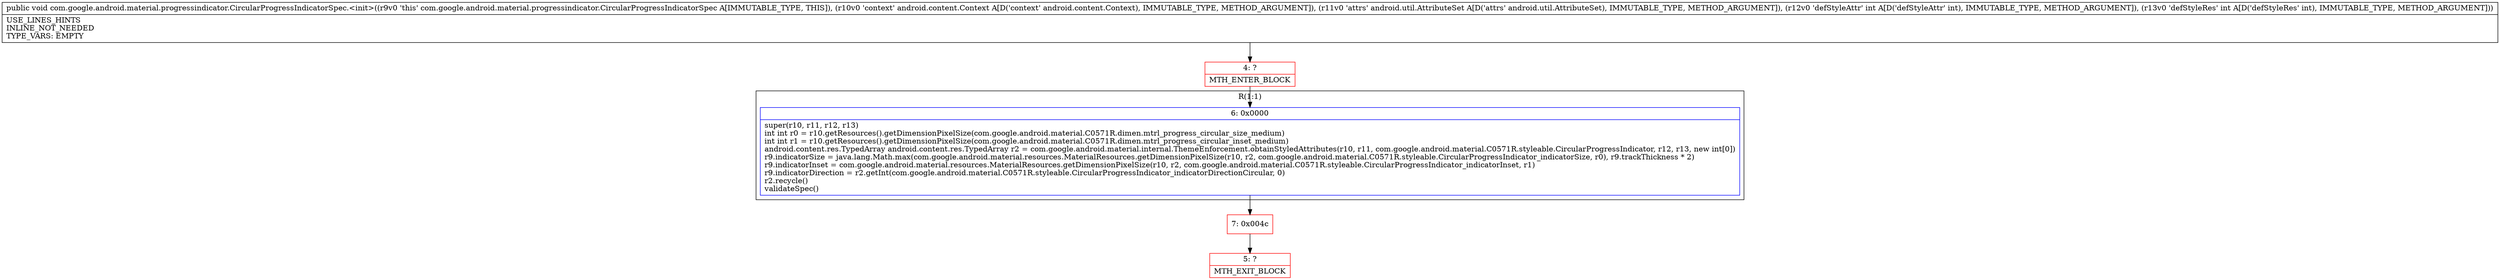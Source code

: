 digraph "CFG forcom.google.android.material.progressindicator.CircularProgressIndicatorSpec.\<init\>(Landroid\/content\/Context;Landroid\/util\/AttributeSet;II)V" {
subgraph cluster_Region_2125348503 {
label = "R(1:1)";
node [shape=record,color=blue];
Node_6 [shape=record,label="{6\:\ 0x0000|super(r10, r11, r12, r13)\lint int r0 = r10.getResources().getDimensionPixelSize(com.google.android.material.C0571R.dimen.mtrl_progress_circular_size_medium)\lint int r1 = r10.getResources().getDimensionPixelSize(com.google.android.material.C0571R.dimen.mtrl_progress_circular_inset_medium)\landroid.content.res.TypedArray android.content.res.TypedArray r2 = com.google.android.material.internal.ThemeEnforcement.obtainStyledAttributes(r10, r11, com.google.android.material.C0571R.styleable.CircularProgressIndicator, r12, r13, new int[0])\lr9.indicatorSize = java.lang.Math.max(com.google.android.material.resources.MaterialResources.getDimensionPixelSize(r10, r2, com.google.android.material.C0571R.styleable.CircularProgressIndicator_indicatorSize, r0), r9.trackThickness * 2)\lr9.indicatorInset = com.google.android.material.resources.MaterialResources.getDimensionPixelSize(r10, r2, com.google.android.material.C0571R.styleable.CircularProgressIndicator_indicatorInset, r1)\lr9.indicatorDirection = r2.getInt(com.google.android.material.C0571R.styleable.CircularProgressIndicator_indicatorDirectionCircular, 0)\lr2.recycle()\lvalidateSpec()\l}"];
}
Node_4 [shape=record,color=red,label="{4\:\ ?|MTH_ENTER_BLOCK\l}"];
Node_7 [shape=record,color=red,label="{7\:\ 0x004c}"];
Node_5 [shape=record,color=red,label="{5\:\ ?|MTH_EXIT_BLOCK\l}"];
MethodNode[shape=record,label="{public void com.google.android.material.progressindicator.CircularProgressIndicatorSpec.\<init\>((r9v0 'this' com.google.android.material.progressindicator.CircularProgressIndicatorSpec A[IMMUTABLE_TYPE, THIS]), (r10v0 'context' android.content.Context A[D('context' android.content.Context), IMMUTABLE_TYPE, METHOD_ARGUMENT]), (r11v0 'attrs' android.util.AttributeSet A[D('attrs' android.util.AttributeSet), IMMUTABLE_TYPE, METHOD_ARGUMENT]), (r12v0 'defStyleAttr' int A[D('defStyleAttr' int), IMMUTABLE_TYPE, METHOD_ARGUMENT]), (r13v0 'defStyleRes' int A[D('defStyleRes' int), IMMUTABLE_TYPE, METHOD_ARGUMENT]))  | USE_LINES_HINTS\lINLINE_NOT_NEEDED\lTYPE_VARS: EMPTY\l}"];
MethodNode -> Node_4;Node_6 -> Node_7;
Node_4 -> Node_6;
Node_7 -> Node_5;
}

